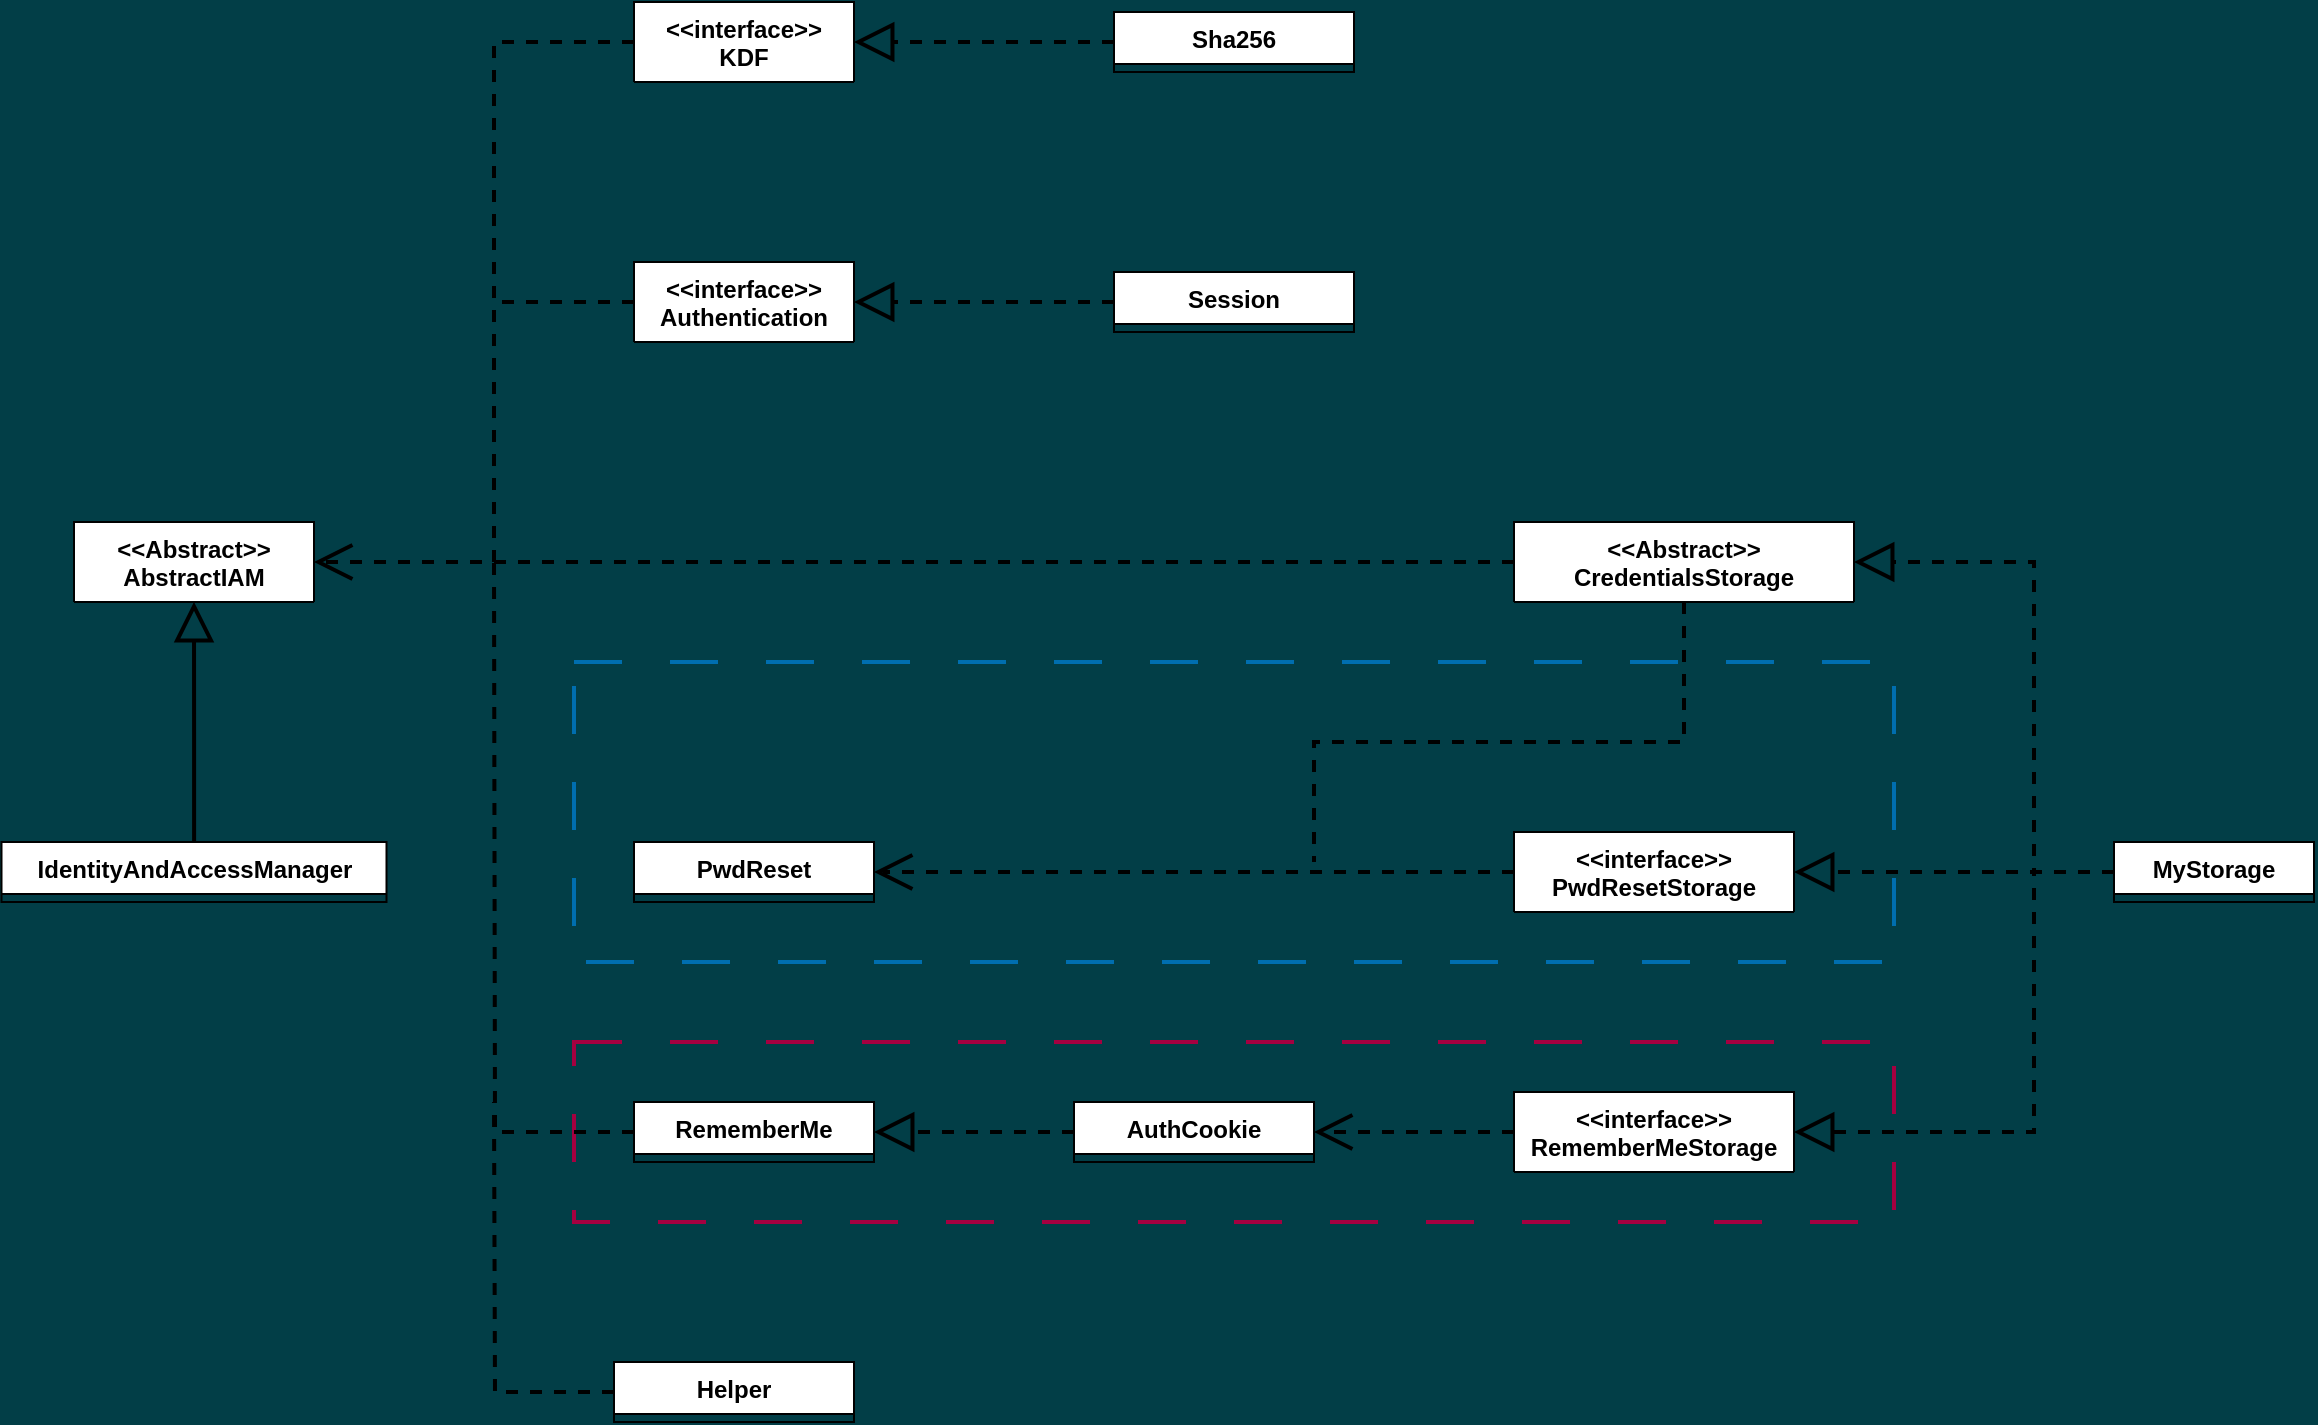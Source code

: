 <mxfile>
    <diagram id="6OG7kBd1HZXlt9tKJ9J5" name="Page-1">
        <mxGraphModel dx="2088" dy="1337" grid="1" gridSize="10" guides="1" tooltips="1" connect="1" arrows="1" fold="1" page="0" pageScale="1" pageWidth="827" pageHeight="1169" background="#023E47" math="0" shadow="0">
            <root>
                <mxCell id="0"/>
                <mxCell id="1" parent="0"/>
                <mxCell id="49" value="" style="rounded=0;whiteSpace=wrap;html=1;fontFamily=Helvetica;fontSize=11;fontColor=#ffffff;fillColor=none;dashed=1;dashPattern=12 12;strokeColor=#006EAF;strokeWidth=2;" parent="1" vertex="1">
                    <mxGeometry x="130" y="90" width="660" height="150" as="geometry"/>
                </mxCell>
                <mxCell id="48" value="" style="rounded=0;whiteSpace=wrap;html=1;fontFamily=Helvetica;fontSize=11;fontColor=#ffffff;fillColor=none;dashed=1;dashPattern=12 12;strokeColor=#A50040;strokeWidth=2;" parent="1" vertex="1">
                    <mxGeometry x="130" y="280" width="660" height="90" as="geometry"/>
                </mxCell>
                <mxCell id="Iml7NZx7jj1XzEXOIP3F-30" style="edgeStyle=orthogonalEdgeStyle;shape=connector;rounded=0;orthogonalLoop=1;jettySize=auto;html=1;entryX=0.5;entryY=1;entryDx=0;entryDy=0;labelBackgroundColor=default;strokeColor=default;strokeWidth=2;fontFamily=Helvetica;fontSize=11;fontColor=default;endArrow=block;endFill=0;endSize=15;" parent="1" source="Iml7NZx7jj1XzEXOIP3F-15" target="Iml7NZx7jj1XzEXOIP3F-24" edge="1">
                    <mxGeometry relative="1" as="geometry"/>
                </mxCell>
                <mxCell id="Iml7NZx7jj1XzEXOIP3F-15" value="IdentityAndAccessManager" style="swimlane;fontStyle=1;align=center;verticalAlign=top;childLayout=stackLayout;horizontal=1;startSize=26;horizontalStack=0;resizeParent=1;resizeParentMax=0;resizeLast=0;collapsible=1;marginBottom=0;whiteSpace=wrap;html=1;rounded=0;" parent="1" vertex="1" collapsed="1">
                    <mxGeometry x="-156.25" y="180" width="192.5" height="30" as="geometry">
                        <mxRectangle x="20" y="10" width="160" height="86" as="alternateBounds"/>
                    </mxGeometry>
                </mxCell>
                <mxCell id="Iml7NZx7jj1XzEXOIP3F-16" value="+ field: type" style="text;strokeColor=none;fillColor=none;align=left;verticalAlign=top;spacingLeft=4;spacingRight=4;overflow=hidden;rotatable=0;points=[[0,0.5],[1,0.5]];portConstraint=eastwest;whiteSpace=wrap;html=1;rounded=0;" parent="Iml7NZx7jj1XzEXOIP3F-15" vertex="1">
                    <mxGeometry y="26" width="160" height="26" as="geometry"/>
                </mxCell>
                <mxCell id="Iml7NZx7jj1XzEXOIP3F-17" value="" style="line;strokeWidth=1;fillColor=none;align=left;verticalAlign=middle;spacingTop=-1;spacingLeft=3;spacingRight=3;rotatable=0;labelPosition=right;points=[];portConstraint=eastwest;strokeColor=inherit;rounded=0;" parent="Iml7NZx7jj1XzEXOIP3F-15" vertex="1">
                    <mxGeometry y="52" width="160" height="8" as="geometry"/>
                </mxCell>
                <mxCell id="Iml7NZx7jj1XzEXOIP3F-18" value="+ method(type): type" style="text;strokeColor=none;fillColor=none;align=left;verticalAlign=top;spacingLeft=4;spacingRight=4;overflow=hidden;rotatable=0;points=[[0,0.5],[1,0.5]];portConstraint=eastwest;whiteSpace=wrap;html=1;rounded=0;" parent="Iml7NZx7jj1XzEXOIP3F-15" vertex="1">
                    <mxGeometry y="60" width="160" height="26" as="geometry"/>
                </mxCell>
                <mxCell id="61" style="edgeStyle=orthogonalEdgeStyle;shape=connector;rounded=0;html=1;entryX=1;entryY=0.5;entryDx=0;entryDy=0;dashed=1;labelBackgroundColor=default;strokeColor=default;strokeWidth=2;fontFamily=Helvetica;fontSize=11;fontColor=default;endArrow=block;endFill=0;endSize=15;" parent="1" source="Iml7NZx7jj1XzEXOIP3F-19" target="40" edge="1">
                    <mxGeometry relative="1" as="geometry">
                        <Array as="points">
                            <mxPoint x="870" y="195"/>
                            <mxPoint x="870" y="195"/>
                        </Array>
                    </mxGeometry>
                </mxCell>
                <mxCell id="62" style="edgeStyle=orthogonalEdgeStyle;shape=connector;rounded=0;html=1;entryX=1;entryY=0.5;entryDx=0;entryDy=0;dashed=1;labelBackgroundColor=default;strokeColor=default;strokeWidth=2;fontFamily=Helvetica;fontSize=11;fontColor=default;endArrow=block;endFill=0;endSize=15;" parent="1" source="Iml7NZx7jj1XzEXOIP3F-19" target="35" edge="1">
                    <mxGeometry relative="1" as="geometry">
                        <Array as="points">
                            <mxPoint x="860" y="195"/>
                            <mxPoint x="860" y="325"/>
                        </Array>
                    </mxGeometry>
                </mxCell>
                <mxCell id="78" style="edgeStyle=orthogonalEdgeStyle;shape=connector;rounded=0;html=1;entryX=1;entryY=0.5;entryDx=0;entryDy=0;dashed=1;labelBackgroundColor=default;strokeColor=default;strokeWidth=2;fontFamily=Helvetica;fontSize=11;fontColor=default;endArrow=block;endFill=0;endSize=15;" edge="1" parent="1" source="Iml7NZx7jj1XzEXOIP3F-19" target="54">
                    <mxGeometry relative="1" as="geometry">
                        <Array as="points">
                            <mxPoint x="860" y="195"/>
                            <mxPoint x="860" y="40"/>
                        </Array>
                    </mxGeometry>
                </mxCell>
                <mxCell id="Iml7NZx7jj1XzEXOIP3F-19" value="MyStorage" style="swimlane;fontStyle=1;align=center;verticalAlign=top;childLayout=stackLayout;horizontal=1;startSize=26;horizontalStack=0;resizeParent=1;resizeParentMax=0;resizeLast=0;collapsible=1;marginBottom=0;whiteSpace=wrap;html=1;rounded=0;" parent="1" vertex="1" collapsed="1">
                    <mxGeometry x="900" y="180" width="100" height="30" as="geometry">
                        <mxRectangle x="-380" y="110" width="160" height="86" as="alternateBounds"/>
                    </mxGeometry>
                </mxCell>
                <mxCell id="Iml7NZx7jj1XzEXOIP3F-20" value="+ field: type" style="text;strokeColor=none;fillColor=none;align=left;verticalAlign=top;spacingLeft=4;spacingRight=4;overflow=hidden;rotatable=0;points=[[0,0.5],[1,0.5]];portConstraint=eastwest;whiteSpace=wrap;html=1;rounded=0;" parent="Iml7NZx7jj1XzEXOIP3F-19" vertex="1">
                    <mxGeometry y="26" width="160" height="26" as="geometry"/>
                </mxCell>
                <mxCell id="Iml7NZx7jj1XzEXOIP3F-21" value="" style="line;strokeWidth=1;fillColor=none;align=left;verticalAlign=middle;spacingTop=-1;spacingLeft=3;spacingRight=3;rotatable=0;labelPosition=right;points=[];portConstraint=eastwest;strokeColor=inherit;rounded=0;" parent="Iml7NZx7jj1XzEXOIP3F-19" vertex="1">
                    <mxGeometry y="52" width="160" height="8" as="geometry"/>
                </mxCell>
                <mxCell id="Iml7NZx7jj1XzEXOIP3F-22" value="+ method(type): type" style="text;strokeColor=none;fillColor=none;align=left;verticalAlign=top;spacingLeft=4;spacingRight=4;overflow=hidden;rotatable=0;points=[[0,0.5],[1,0.5]];portConstraint=eastwest;whiteSpace=wrap;html=1;rounded=0;" parent="Iml7NZx7jj1XzEXOIP3F-19" vertex="1">
                    <mxGeometry y="60" width="160" height="26" as="geometry"/>
                </mxCell>
                <mxCell id="Iml7NZx7jj1XzEXOIP3F-24" value="&lt;div&gt;&amp;lt;&amp;lt;Abstract&amp;gt;&amp;gt;&lt;/div&gt;&lt;div&gt;AbstractIAM&lt;/div&gt;" style="swimlane;fontStyle=1;align=center;verticalAlign=top;childLayout=stackLayout;horizontal=1;startSize=40;horizontalStack=0;resizeParent=1;resizeParentMax=0;resizeLast=0;collapsible=1;marginBottom=0;whiteSpace=wrap;html=1;rounded=0;" parent="1" vertex="1" collapsed="1">
                    <mxGeometry x="-120" y="20" width="120" height="40" as="geometry">
                        <mxRectangle x="40" y="-130" width="160" height="100" as="alternateBounds"/>
                    </mxGeometry>
                </mxCell>
                <mxCell id="Iml7NZx7jj1XzEXOIP3F-25" value="+ field: type" style="text;strokeColor=none;fillColor=none;align=left;verticalAlign=top;spacingLeft=4;spacingRight=4;overflow=hidden;rotatable=0;points=[[0,0.5],[1,0.5]];portConstraint=eastwest;whiteSpace=wrap;html=1;rounded=0;" parent="Iml7NZx7jj1XzEXOIP3F-24" vertex="1">
                    <mxGeometry y="40" width="160" height="26" as="geometry"/>
                </mxCell>
                <mxCell id="Iml7NZx7jj1XzEXOIP3F-26" value="" style="line;strokeWidth=1;fillColor=none;align=left;verticalAlign=middle;spacingTop=-1;spacingLeft=3;spacingRight=3;rotatable=0;labelPosition=right;points=[];portConstraint=eastwest;strokeColor=inherit;rounded=0;" parent="Iml7NZx7jj1XzEXOIP3F-24" vertex="1">
                    <mxGeometry y="66" width="160" height="8" as="geometry"/>
                </mxCell>
                <mxCell id="Iml7NZx7jj1XzEXOIP3F-27" value="+ method(type): type" style="text;strokeColor=none;fillColor=none;align=left;verticalAlign=top;spacingLeft=4;spacingRight=4;overflow=hidden;rotatable=0;points=[[0,0.5],[1,0.5]];portConstraint=eastwest;whiteSpace=wrap;html=1;rounded=0;" parent="Iml7NZx7jj1XzEXOIP3F-24" vertex="1">
                    <mxGeometry y="74" width="160" height="26" as="geometry"/>
                </mxCell>
                <mxCell id="Iml7NZx7jj1XzEXOIP3F-45" style="edgeStyle=orthogonalEdgeStyle;shape=connector;rounded=0;orthogonalLoop=1;jettySize=auto;html=1;entryX=1;entryY=0.5;entryDx=0;entryDy=0;dashed=1;labelBackgroundColor=default;strokeColor=default;strokeWidth=2;fontFamily=Helvetica;fontSize=11;fontColor=default;endArrow=open;endFill=0;endSize=15;exitX=0;exitY=0.5;exitDx=0;exitDy=0;" parent="1" source="13" target="Iml7NZx7jj1XzEXOIP3F-24" edge="1">
                    <mxGeometry relative="1" as="geometry">
                        <mxPoint x="160" y="-110" as="sourcePoint"/>
                        <Array as="points">
                            <mxPoint x="90" y="-220"/>
                            <mxPoint x="90" y="40"/>
                        </Array>
                    </mxGeometry>
                </mxCell>
                <mxCell id="Iml7NZx7jj1XzEXOIP3F-35" value="PwdReset" style="swimlane;fontStyle=1;align=center;verticalAlign=top;childLayout=stackLayout;horizontal=1;startSize=26;horizontalStack=0;resizeParent=1;resizeParentMax=0;resizeLast=0;collapsible=1;marginBottom=0;whiteSpace=wrap;html=1;rounded=0;" parent="1" vertex="1" collapsed="1">
                    <mxGeometry x="160" y="180" width="120" height="30" as="geometry">
                        <mxRectangle x="160" y="3" width="160" height="86" as="alternateBounds"/>
                    </mxGeometry>
                </mxCell>
                <mxCell id="Iml7NZx7jj1XzEXOIP3F-36" value="+ field: type" style="text;strokeColor=none;fillColor=none;align=left;verticalAlign=top;spacingLeft=4;spacingRight=4;overflow=hidden;rotatable=0;points=[[0,0.5],[1,0.5]];portConstraint=eastwest;whiteSpace=wrap;html=1;rounded=0;" parent="Iml7NZx7jj1XzEXOIP3F-35" vertex="1">
                    <mxGeometry y="26" width="160" height="26" as="geometry"/>
                </mxCell>
                <mxCell id="Iml7NZx7jj1XzEXOIP3F-37" value="" style="line;strokeWidth=1;fillColor=none;align=left;verticalAlign=middle;spacingTop=-1;spacingLeft=3;spacingRight=3;rotatable=0;labelPosition=right;points=[];portConstraint=eastwest;strokeColor=inherit;rounded=0;" parent="Iml7NZx7jj1XzEXOIP3F-35" vertex="1">
                    <mxGeometry y="52" width="160" height="8" as="geometry"/>
                </mxCell>
                <mxCell id="Iml7NZx7jj1XzEXOIP3F-38" value="+ method(type): type" style="text;strokeColor=none;fillColor=none;align=left;verticalAlign=top;spacingLeft=4;spacingRight=4;overflow=hidden;rotatable=0;points=[[0,0.5],[1,0.5]];portConstraint=eastwest;whiteSpace=wrap;html=1;rounded=0;" parent="Iml7NZx7jj1XzEXOIP3F-35" vertex="1">
                    <mxGeometry y="60" width="160" height="26" as="geometry"/>
                </mxCell>
                <mxCell id="Iml7NZx7jj1XzEXOIP3F-49" style="edgeStyle=orthogonalEdgeStyle;shape=connector;rounded=0;orthogonalLoop=1;jettySize=auto;html=1;dashed=1;labelBackgroundColor=default;strokeColor=default;strokeWidth=2;fontFamily=Helvetica;fontSize=11;fontColor=default;endArrow=none;endFill=0;endSize=15;" parent="1" source="Iml7NZx7jj1XzEXOIP3F-41" edge="1">
                    <mxGeometry relative="1" as="geometry">
                        <mxPoint x="90" y="40" as="targetPoint"/>
                    </mxGeometry>
                </mxCell>
                <mxCell id="Iml7NZx7jj1XzEXOIP3F-41" value="RememberMe" style="swimlane;fontStyle=1;align=center;verticalAlign=top;childLayout=stackLayout;horizontal=1;startSize=26;horizontalStack=0;resizeParent=1;resizeParentMax=0;resizeLast=0;collapsible=1;marginBottom=0;whiteSpace=wrap;html=1;rounded=0;" parent="1" vertex="1" collapsed="1">
                    <mxGeometry x="160" y="310" width="120" height="30" as="geometry">
                        <mxRectangle x="20" y="10" width="160" height="86" as="alternateBounds"/>
                    </mxGeometry>
                </mxCell>
                <mxCell id="Iml7NZx7jj1XzEXOIP3F-42" value="+ field: type" style="text;strokeColor=none;fillColor=none;align=left;verticalAlign=top;spacingLeft=4;spacingRight=4;overflow=hidden;rotatable=0;points=[[0,0.5],[1,0.5]];portConstraint=eastwest;whiteSpace=wrap;html=1;rounded=0;" parent="Iml7NZx7jj1XzEXOIP3F-41" vertex="1">
                    <mxGeometry y="26" width="160" height="26" as="geometry"/>
                </mxCell>
                <mxCell id="Iml7NZx7jj1XzEXOIP3F-43" value="" style="line;strokeWidth=1;fillColor=none;align=left;verticalAlign=middle;spacingTop=-1;spacingLeft=3;spacingRight=3;rotatable=0;labelPosition=right;points=[];portConstraint=eastwest;strokeColor=inherit;rounded=0;" parent="Iml7NZx7jj1XzEXOIP3F-41" vertex="1">
                    <mxGeometry y="52" width="160" height="8" as="geometry"/>
                </mxCell>
                <mxCell id="Iml7NZx7jj1XzEXOIP3F-44" value="+ method(type): type" style="text;strokeColor=none;fillColor=none;align=left;verticalAlign=top;spacingLeft=4;spacingRight=4;overflow=hidden;rotatable=0;points=[[0,0.5],[1,0.5]];portConstraint=eastwest;whiteSpace=wrap;html=1;rounded=0;" parent="Iml7NZx7jj1XzEXOIP3F-41" vertex="1">
                    <mxGeometry y="60" width="160" height="26" as="geometry"/>
                </mxCell>
                <mxCell id="22" style="edgeStyle=orthogonalEdgeStyle;shape=connector;rounded=0;html=1;dashed=1;labelBackgroundColor=default;strokeColor=default;strokeWidth=2;fontFamily=Helvetica;fontSize=11;fontColor=default;endArrow=block;endFill=0;endSize=15;" parent="1" source="2" target="17" edge="1">
                    <mxGeometry relative="1" as="geometry"/>
                </mxCell>
                <mxCell id="2" value="&lt;span lang=&quot;en&quot; class=&quot;ILfuVd&quot;&gt;Session&lt;/span&gt;" style="swimlane;fontStyle=1;align=center;verticalAlign=top;childLayout=stackLayout;horizontal=1;startSize=26;horizontalStack=0;resizeParent=1;resizeParentMax=0;resizeLast=0;collapsible=1;marginBottom=0;whiteSpace=wrap;html=1;rounded=0;" parent="1" vertex="1" collapsed="1">
                    <mxGeometry x="400" y="-105" width="120" height="30" as="geometry">
                        <mxRectangle x="20" y="10" width="160" height="86" as="alternateBounds"/>
                    </mxGeometry>
                </mxCell>
                <mxCell id="3" value="+ field: type" style="text;strokeColor=none;fillColor=none;align=left;verticalAlign=top;spacingLeft=4;spacingRight=4;overflow=hidden;rotatable=0;points=[[0,0.5],[1,0.5]];portConstraint=eastwest;whiteSpace=wrap;html=1;rounded=0;" parent="2" vertex="1">
                    <mxGeometry y="26" width="160" height="26" as="geometry"/>
                </mxCell>
                <mxCell id="4" value="" style="line;strokeWidth=1;fillColor=none;align=left;verticalAlign=middle;spacingTop=-1;spacingLeft=3;spacingRight=3;rotatable=0;labelPosition=right;points=[];portConstraint=eastwest;strokeColor=inherit;rounded=0;" parent="2" vertex="1">
                    <mxGeometry y="52" width="160" height="8" as="geometry"/>
                </mxCell>
                <mxCell id="5" value="+ method(type): type" style="text;strokeColor=none;fillColor=none;align=left;verticalAlign=top;spacingLeft=4;spacingRight=4;overflow=hidden;rotatable=0;points=[[0,0.5],[1,0.5]];portConstraint=eastwest;whiteSpace=wrap;html=1;rounded=0;" parent="2" vertex="1">
                    <mxGeometry y="60" width="160" height="26" as="geometry"/>
                </mxCell>
                <mxCell id="21" style="edgeStyle=orthogonalEdgeStyle;shape=connector;rounded=0;html=1;dashed=1;labelBackgroundColor=default;strokeColor=default;strokeWidth=2;fontFamily=Helvetica;fontSize=11;fontColor=default;endArrow=block;endFill=0;endSize=15;" parent="1" source="9" target="13" edge="1">
                    <mxGeometry relative="1" as="geometry"/>
                </mxCell>
                <mxCell id="9" value="Sha256" style="swimlane;fontStyle=1;align=center;verticalAlign=top;childLayout=stackLayout;horizontal=1;startSize=26;horizontalStack=0;resizeParent=1;resizeParentMax=0;resizeLast=0;collapsible=1;marginBottom=0;whiteSpace=wrap;html=1;rounded=0;" parent="1" vertex="1" collapsed="1">
                    <mxGeometry x="400" y="-235" width="120" height="30" as="geometry">
                        <mxRectangle x="160" y="-125" width="160" height="86" as="alternateBounds"/>
                    </mxGeometry>
                </mxCell>
                <mxCell id="10" value="+ field: type" style="text;strokeColor=none;fillColor=none;align=left;verticalAlign=top;spacingLeft=4;spacingRight=4;overflow=hidden;rotatable=0;points=[[0,0.5],[1,0.5]];portConstraint=eastwest;whiteSpace=wrap;html=1;rounded=0;" parent="9" vertex="1">
                    <mxGeometry y="26" width="160" height="26" as="geometry"/>
                </mxCell>
                <mxCell id="11" value="" style="line;strokeWidth=1;fillColor=none;align=left;verticalAlign=middle;spacingTop=-1;spacingLeft=3;spacingRight=3;rotatable=0;labelPosition=right;points=[];portConstraint=eastwest;strokeColor=inherit;rounded=0;" parent="9" vertex="1">
                    <mxGeometry y="52" width="160" height="8" as="geometry"/>
                </mxCell>
                <mxCell id="12" value="+ method(type): type" style="text;strokeColor=none;fillColor=none;align=left;verticalAlign=top;spacingLeft=4;spacingRight=4;overflow=hidden;rotatable=0;points=[[0,0.5],[1,0.5]];portConstraint=eastwest;whiteSpace=wrap;html=1;rounded=0;" parent="9" vertex="1">
                    <mxGeometry y="60" width="160" height="26" as="geometry"/>
                </mxCell>
                <mxCell id="13" value="&lt;div&gt;&amp;lt;&amp;lt;interface&amp;gt;&amp;gt;&lt;/div&gt;&lt;div&gt;KDF&lt;br&gt;&lt;/div&gt;" style="swimlane;fontStyle=1;align=center;verticalAlign=top;childLayout=stackLayout;horizontal=1;startSize=40;horizontalStack=0;resizeParent=1;resizeParentMax=0;resizeLast=0;collapsible=1;marginBottom=0;whiteSpace=wrap;html=1;rounded=0;" parent="1" vertex="1" collapsed="1">
                    <mxGeometry x="160" y="-240" width="110" height="40" as="geometry">
                        <mxRectangle x="160" y="-240" width="280" height="100" as="alternateBounds"/>
                    </mxGeometry>
                </mxCell>
                <mxCell id="15" value="" style="line;strokeWidth=1;fillColor=none;align=left;verticalAlign=middle;spacingTop=-1;spacingLeft=3;spacingRight=3;rotatable=0;labelPosition=right;points=[];portConstraint=eastwest;strokeColor=inherit;rounded=0;" parent="13" vertex="1">
                    <mxGeometry y="40" width="280" height="8" as="geometry"/>
                </mxCell>
                <mxCell id="16" value="+ compare(ptxt : String, hash : String): Boolean&lt;br&gt;+ hash(ptxt : String): String" style="text;strokeColor=none;fillColor=none;align=left;verticalAlign=top;spacingLeft=4;spacingRight=4;overflow=hidden;rotatable=0;points=[[0,0.5],[1,0.5]];portConstraint=eastwest;whiteSpace=wrap;html=1;rounded=0;" parent="13" vertex="1">
                    <mxGeometry y="48" width="280" height="52" as="geometry"/>
                </mxCell>
                <mxCell id="58" style="edgeStyle=orthogonalEdgeStyle;shape=connector;rounded=0;html=1;dashed=1;labelBackgroundColor=default;strokeColor=default;strokeWidth=2;fontFamily=Helvetica;fontSize=11;fontColor=default;endArrow=none;endFill=0;endSize=15;" parent="1" source="17" edge="1">
                    <mxGeometry relative="1" as="geometry">
                        <mxPoint x="90" y="-90" as="targetPoint"/>
                    </mxGeometry>
                </mxCell>
                <mxCell id="17" value="&lt;div&gt;&amp;lt;&amp;lt;interface&amp;gt;&amp;gt;&lt;/div&gt;&lt;div&gt;Authentication&lt;br&gt;&lt;/div&gt;" style="swimlane;fontStyle=1;align=center;verticalAlign=top;childLayout=stackLayout;horizontal=1;startSize=40;horizontalStack=0;resizeParent=1;resizeParentMax=0;resizeLast=0;collapsible=1;marginBottom=0;whiteSpace=wrap;html=1;rounded=0;" parent="1" vertex="1" collapsed="1">
                    <mxGeometry x="160" y="-110" width="110" height="40" as="geometry">
                        <mxRectangle x="160" y="-110" width="160" height="100" as="alternateBounds"/>
                    </mxGeometry>
                </mxCell>
                <mxCell id="18" value="+ field: type" style="text;strokeColor=none;fillColor=none;align=left;verticalAlign=top;spacingLeft=4;spacingRight=4;overflow=hidden;rotatable=0;points=[[0,0.5],[1,0.5]];portConstraint=eastwest;whiteSpace=wrap;html=1;rounded=0;" parent="17" vertex="1">
                    <mxGeometry y="40" width="160" height="26" as="geometry"/>
                </mxCell>
                <mxCell id="19" value="" style="line;strokeWidth=1;fillColor=none;align=left;verticalAlign=middle;spacingTop=-1;spacingLeft=3;spacingRight=3;rotatable=0;labelPosition=right;points=[];portConstraint=eastwest;strokeColor=inherit;rounded=0;" parent="17" vertex="1">
                    <mxGeometry y="66" width="160" height="8" as="geometry"/>
                </mxCell>
                <mxCell id="20" value="+ method(type): type" style="text;strokeColor=none;fillColor=none;align=left;verticalAlign=top;spacingLeft=4;spacingRight=4;overflow=hidden;rotatable=0;points=[[0,0.5],[1,0.5]];portConstraint=eastwest;whiteSpace=wrap;html=1;rounded=0;" parent="17" vertex="1">
                    <mxGeometry y="74" width="160" height="26" as="geometry"/>
                </mxCell>
                <mxCell id="28" style="edgeStyle=orthogonalEdgeStyle;shape=connector;rounded=0;html=1;dashed=1;labelBackgroundColor=default;strokeColor=default;strokeWidth=2;fontFamily=Helvetica;fontSize=11;fontColor=default;endArrow=none;endFill=0;endSize=15;" parent="1" source="23" edge="1">
                    <mxGeometry relative="1" as="geometry">
                        <mxPoint x="90" y="310" as="targetPoint"/>
                    </mxGeometry>
                </mxCell>
                <mxCell id="23" value="Helper" style="swimlane;fontStyle=1;align=center;verticalAlign=top;childLayout=stackLayout;horizontal=1;startSize=26;horizontalStack=0;resizeParent=1;resizeParentMax=0;resizeLast=0;collapsible=1;marginBottom=0;whiteSpace=wrap;html=1;rounded=0;" parent="1" vertex="1" collapsed="1">
                    <mxGeometry x="150" y="440" width="120" height="30" as="geometry">
                        <mxRectangle x="20" y="10" width="160" height="86" as="alternateBounds"/>
                    </mxGeometry>
                </mxCell>
                <mxCell id="24" value="+ field: type" style="text;strokeColor=none;fillColor=none;align=left;verticalAlign=top;spacingLeft=4;spacingRight=4;overflow=hidden;rotatable=0;points=[[0,0.5],[1,0.5]];portConstraint=eastwest;whiteSpace=wrap;html=1;rounded=0;" parent="23" vertex="1">
                    <mxGeometry y="26" width="160" height="26" as="geometry"/>
                </mxCell>
                <mxCell id="25" value="" style="line;strokeWidth=1;fillColor=none;align=left;verticalAlign=middle;spacingTop=-1;spacingLeft=3;spacingRight=3;rotatable=0;labelPosition=right;points=[];portConstraint=eastwest;strokeColor=inherit;rounded=0;" parent="23" vertex="1">
                    <mxGeometry y="52" width="160" height="8" as="geometry"/>
                </mxCell>
                <mxCell id="26" value="+ method(type): type" style="text;strokeColor=none;fillColor=none;align=left;verticalAlign=top;spacingLeft=4;spacingRight=4;overflow=hidden;rotatable=0;points=[[0,0.5],[1,0.5]];portConstraint=eastwest;whiteSpace=wrap;html=1;rounded=0;" parent="23" vertex="1">
                    <mxGeometry y="60" width="160" height="26" as="geometry"/>
                </mxCell>
                <mxCell id="34" style="edgeStyle=orthogonalEdgeStyle;shape=connector;rounded=0;html=1;entryX=1;entryY=0.5;entryDx=0;entryDy=0;dashed=1;labelBackgroundColor=default;strokeColor=default;strokeWidth=2;fontFamily=Helvetica;fontSize=11;fontColor=default;endArrow=block;endFill=0;endSize=15;" parent="1" source="29" target="Iml7NZx7jj1XzEXOIP3F-41" edge="1">
                    <mxGeometry relative="1" as="geometry"/>
                </mxCell>
                <mxCell id="29" value="AuthCookie" style="swimlane;fontStyle=1;align=center;verticalAlign=top;childLayout=stackLayout;horizontal=1;startSize=26;horizontalStack=0;resizeParent=1;resizeParentMax=0;resizeLast=0;collapsible=1;marginBottom=0;whiteSpace=wrap;html=1;rounded=0;" parent="1" vertex="1" collapsed="1">
                    <mxGeometry x="380" y="310" width="120" height="30" as="geometry">
                        <mxRectangle x="20" y="10" width="160" height="86" as="alternateBounds"/>
                    </mxGeometry>
                </mxCell>
                <mxCell id="30" value="+ field: type" style="text;strokeColor=none;fillColor=none;align=left;verticalAlign=top;spacingLeft=4;spacingRight=4;overflow=hidden;rotatable=0;points=[[0,0.5],[1,0.5]];portConstraint=eastwest;whiteSpace=wrap;html=1;rounded=0;" parent="29" vertex="1">
                    <mxGeometry y="26" width="160" height="26" as="geometry"/>
                </mxCell>
                <mxCell id="31" value="" style="line;strokeWidth=1;fillColor=none;align=left;verticalAlign=middle;spacingTop=-1;spacingLeft=3;spacingRight=3;rotatable=0;labelPosition=right;points=[];portConstraint=eastwest;strokeColor=inherit;rounded=0;" parent="29" vertex="1">
                    <mxGeometry y="52" width="160" height="8" as="geometry"/>
                </mxCell>
                <mxCell id="32" value="+ method(type): type" style="text;strokeColor=none;fillColor=none;align=left;verticalAlign=top;spacingLeft=4;spacingRight=4;overflow=hidden;rotatable=0;points=[[0,0.5],[1,0.5]];portConstraint=eastwest;whiteSpace=wrap;html=1;rounded=0;" parent="29" vertex="1">
                    <mxGeometry y="60" width="160" height="26" as="geometry"/>
                </mxCell>
                <mxCell id="66" style="edgeStyle=orthogonalEdgeStyle;shape=connector;rounded=0;html=1;dashed=1;labelBackgroundColor=default;strokeColor=default;strokeWidth=2;fontFamily=Helvetica;fontSize=11;fontColor=default;endArrow=open;endFill=0;endSize=15;" parent="1" source="35" target="29" edge="1">
                    <mxGeometry relative="1" as="geometry"/>
                </mxCell>
                <mxCell id="35" value="&lt;div&gt;&amp;lt;&amp;lt;interface&amp;gt;&amp;gt;&lt;/div&gt;&lt;div&gt;RememberMeStorage&lt;/div&gt;" style="swimlane;fontStyle=1;align=center;verticalAlign=top;childLayout=stackLayout;horizontal=1;startSize=40;horizontalStack=0;resizeParent=1;resizeParentMax=0;resizeLast=0;collapsible=1;marginBottom=0;whiteSpace=wrap;html=1;rounded=0;" parent="1" vertex="1" collapsed="1">
                    <mxGeometry x="600" y="305" width="140" height="40" as="geometry">
                        <mxRectangle x="-380" y="-130" width="160" height="100" as="alternateBounds"/>
                    </mxGeometry>
                </mxCell>
                <mxCell id="36" value="+ field: type" style="text;strokeColor=none;fillColor=none;align=left;verticalAlign=top;spacingLeft=4;spacingRight=4;overflow=hidden;rotatable=0;points=[[0,0.5],[1,0.5]];portConstraint=eastwest;whiteSpace=wrap;html=1;rounded=0;" parent="35" vertex="1">
                    <mxGeometry y="40" width="160" height="26" as="geometry"/>
                </mxCell>
                <mxCell id="37" value="" style="line;strokeWidth=1;fillColor=none;align=left;verticalAlign=middle;spacingTop=-1;spacingLeft=3;spacingRight=3;rotatable=0;labelPosition=right;points=[];portConstraint=eastwest;strokeColor=inherit;rounded=0;" parent="35" vertex="1">
                    <mxGeometry y="66" width="160" height="8" as="geometry"/>
                </mxCell>
                <mxCell id="38" value="+ method(type): type" style="text;strokeColor=none;fillColor=none;align=left;verticalAlign=top;spacingLeft=4;spacingRight=4;overflow=hidden;rotatable=0;points=[[0,0.5],[1,0.5]];portConstraint=eastwest;whiteSpace=wrap;html=1;rounded=0;" parent="35" vertex="1">
                    <mxGeometry y="74" width="160" height="26" as="geometry"/>
                </mxCell>
                <mxCell id="67" style="edgeStyle=orthogonalEdgeStyle;shape=connector;rounded=0;html=1;entryX=1;entryY=0.5;entryDx=0;entryDy=0;dashed=1;labelBackgroundColor=default;strokeColor=default;strokeWidth=2;fontFamily=Helvetica;fontSize=11;fontColor=default;endArrow=open;endFill=0;endSize=15;" parent="1" source="40" target="Iml7NZx7jj1XzEXOIP3F-35" edge="1">
                    <mxGeometry relative="1" as="geometry"/>
                </mxCell>
                <mxCell id="40" value="&lt;div&gt;&amp;lt;&amp;lt;interface&amp;gt;&amp;gt;&lt;/div&gt;PwdReset&lt;span style=&quot;background-color: initial;&quot;&gt;Storage&lt;/span&gt;" style="swimlane;fontStyle=1;align=center;verticalAlign=top;childLayout=stackLayout;horizontal=1;startSize=40;horizontalStack=0;resizeParent=1;resizeParentMax=0;resizeLast=0;collapsible=1;marginBottom=0;whiteSpace=wrap;html=1;rounded=0;" parent="1" vertex="1" collapsed="1">
                    <mxGeometry x="600" y="175" width="140" height="40" as="geometry">
                        <mxRectangle x="-330" y="320" width="160" height="100" as="alternateBounds"/>
                    </mxGeometry>
                </mxCell>
                <mxCell id="41" value="+ field: type" style="text;strokeColor=none;fillColor=none;align=left;verticalAlign=top;spacingLeft=4;spacingRight=4;overflow=hidden;rotatable=0;points=[[0,0.5],[1,0.5]];portConstraint=eastwest;whiteSpace=wrap;html=1;rounded=0;" parent="40" vertex="1">
                    <mxGeometry y="40" width="160" height="26" as="geometry"/>
                </mxCell>
                <mxCell id="42" value="" style="line;strokeWidth=1;fillColor=none;align=left;verticalAlign=middle;spacingTop=-1;spacingLeft=3;spacingRight=3;rotatable=0;labelPosition=right;points=[];portConstraint=eastwest;strokeColor=inherit;rounded=0;" parent="40" vertex="1">
                    <mxGeometry y="66" width="160" height="8" as="geometry"/>
                </mxCell>
                <mxCell id="43" value="+ method(type): type" style="text;strokeColor=none;fillColor=none;align=left;verticalAlign=top;spacingLeft=4;spacingRight=4;overflow=hidden;rotatable=0;points=[[0,0.5],[1,0.5]];portConstraint=eastwest;whiteSpace=wrap;html=1;rounded=0;" parent="40" vertex="1">
                    <mxGeometry y="74" width="160" height="26" as="geometry"/>
                </mxCell>
                <mxCell id="71" style="edgeStyle=orthogonalEdgeStyle;shape=connector;rounded=0;html=1;dashed=1;labelBackgroundColor=default;strokeColor=default;strokeWidth=2;fontFamily=Helvetica;fontSize=11;fontColor=default;endArrow=none;endFill=0;endSize=15;" parent="1" source="54" edge="1">
                    <mxGeometry relative="1" as="geometry">
                        <mxPoint x="80" y="40" as="targetPoint"/>
                    </mxGeometry>
                </mxCell>
                <mxCell id="77" style="edgeStyle=orthogonalEdgeStyle;shape=connector;rounded=0;html=1;dashed=1;labelBackgroundColor=default;strokeColor=default;strokeWidth=2;fontFamily=Helvetica;fontSize=11;fontColor=default;endArrow=none;endFill=0;endSize=15;" parent="1" source="54" edge="1">
                    <mxGeometry relative="1" as="geometry">
                        <mxPoint x="500" y="190" as="targetPoint"/>
                        <Array as="points">
                            <mxPoint x="685" y="130"/>
                            <mxPoint x="500" y="130"/>
                        </Array>
                    </mxGeometry>
                </mxCell>
                <mxCell id="54" value="&lt;div&gt;&amp;lt;&amp;lt;Abstract&amp;gt;&amp;gt;&lt;/div&gt;&lt;div&gt;CredentialsStorage&lt;/div&gt;" style="swimlane;fontStyle=1;align=center;verticalAlign=top;childLayout=stackLayout;horizontal=1;startSize=40;horizontalStack=0;resizeParent=1;resizeParentMax=0;resizeLast=0;collapsible=1;marginBottom=0;whiteSpace=wrap;html=1;rounded=0;" parent="1" vertex="1" collapsed="1">
                    <mxGeometry x="600" y="20" width="170" height="40" as="geometry">
                        <mxRectangle x="-380" y="-130" width="160" height="100" as="alternateBounds"/>
                    </mxGeometry>
                </mxCell>
                <mxCell id="55" value="+ field: type" style="text;strokeColor=none;fillColor=none;align=left;verticalAlign=top;spacingLeft=4;spacingRight=4;overflow=hidden;rotatable=0;points=[[0,0.5],[1,0.5]];portConstraint=eastwest;whiteSpace=wrap;html=1;rounded=0;" parent="54" vertex="1">
                    <mxGeometry y="40" width="160" height="26" as="geometry"/>
                </mxCell>
                <mxCell id="56" value="" style="line;strokeWidth=1;fillColor=none;align=left;verticalAlign=middle;spacingTop=-1;spacingLeft=3;spacingRight=3;rotatable=0;labelPosition=right;points=[];portConstraint=eastwest;strokeColor=inherit;rounded=0;" parent="54" vertex="1">
                    <mxGeometry y="66" width="160" height="8" as="geometry"/>
                </mxCell>
                <mxCell id="57" value="+ method(type): type" style="text;strokeColor=none;fillColor=none;align=left;verticalAlign=top;spacingLeft=4;spacingRight=4;overflow=hidden;rotatable=0;points=[[0,0.5],[1,0.5]];portConstraint=eastwest;whiteSpace=wrap;html=1;rounded=0;" parent="54" vertex="1">
                    <mxGeometry y="74" width="160" height="26" as="geometry"/>
                </mxCell>
            </root>
        </mxGraphModel>
    </diagram>
</mxfile>